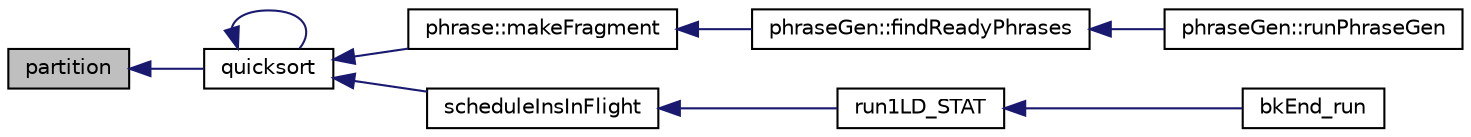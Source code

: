 digraph G
{
  edge [fontname="Helvetica",fontsize="10",labelfontname="Helvetica",labelfontsize="10"];
  node [fontname="Helvetica",fontsize="10",shape=record];
  rankdir=LR;
  Node1 [label="partition",height=0.2,width=0.4,color="black", fillcolor="grey75", style="filled" fontcolor="black"];
  Node1 -> Node2 [dir=back,color="midnightblue",fontsize="10",style="solid",fontname="Helvetica"];
  Node2 [label="quicksort",height=0.2,width=0.4,color="black", fillcolor="white", style="filled",URL="$backend_2quickSort_8h.html#aa24965640345441ebc8ec6b4f3123d5b"];
  Node2 -> Node3 [dir=back,color="midnightblue",fontsize="10",style="solid",fontname="Helvetica"];
  Node3 [label="phrase::makeFragment",height=0.2,width=0.4,color="black", fillcolor="white", style="filled",URL="$classphrase.html#ad596b3bf1c197e53a509dc02f41957cd"];
  Node3 -> Node4 [dir=back,color="midnightblue",fontsize="10",style="solid",fontname="Helvetica"];
  Node4 [label="phraseGen::findReadyPhrases",height=0.2,width=0.4,color="black", fillcolor="white", style="filled",URL="$classphraseGen.html#ab1fd52686e66bea06bd08d7fc8a4eb23"];
  Node4 -> Node5 [dir=back,color="midnightblue",fontsize="10",style="solid",fontname="Helvetica"];
  Node5 [label="phraseGen::runPhraseGen",height=0.2,width=0.4,color="black", fillcolor="white", style="filled",URL="$classphraseGen.html#a27c8b0d81592bc45e7f25e9cb7a4d1c4"];
  Node2 -> Node2 [dir=back,color="midnightblue",fontsize="10",style="solid",fontname="Helvetica"];
  Node2 -> Node6 [dir=back,color="midnightblue",fontsize="10",style="solid",fontname="Helvetica"];
  Node6 [label="scheduleInsInFlight",height=0.2,width=0.4,color="black", fillcolor="white", style="filled",URL="$bkEnd_8cpp.html#a62811b6c8089a0b9969bcfa219fe4326"];
  Node6 -> Node7 [dir=back,color="midnightblue",fontsize="10",style="solid",fontname="Helvetica"];
  Node7 [label="run1LD_STAT",height=0.2,width=0.4,color="black", fillcolor="white", style="filled",URL="$bkEnd_8cpp.html#a97c39e40275c8b88452f484247c641e6"];
  Node7 -> Node8 [dir=back,color="midnightblue",fontsize="10",style="solid",fontname="Helvetica"];
  Node8 [label="bkEnd_run",height=0.2,width=0.4,color="black", fillcolor="white", style="filled",URL="$bkEnd_8h.html#a0de885ce07273f37e162ecb0e63ec95d"];
}
